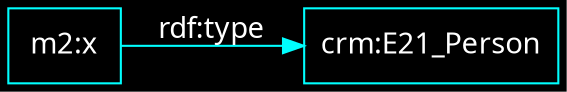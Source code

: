 digraph {
    graph [bgcolor=black]
    rankdir=LR
    node [color=white,fontcolor=white,fontname="FiraCode Nerd Font Mono Regular",shape=box]
    edge [color=white,fontcolor=white,fontname="FiraCode Nerd Font Mono Regular"]
    

    layout=dot
node [color=cyan,fontcolor=white]
edge [color=cyan,fontcolor=white]
"m2:x" -> "crm:E21_Person" [label="rdf:type"]
}
